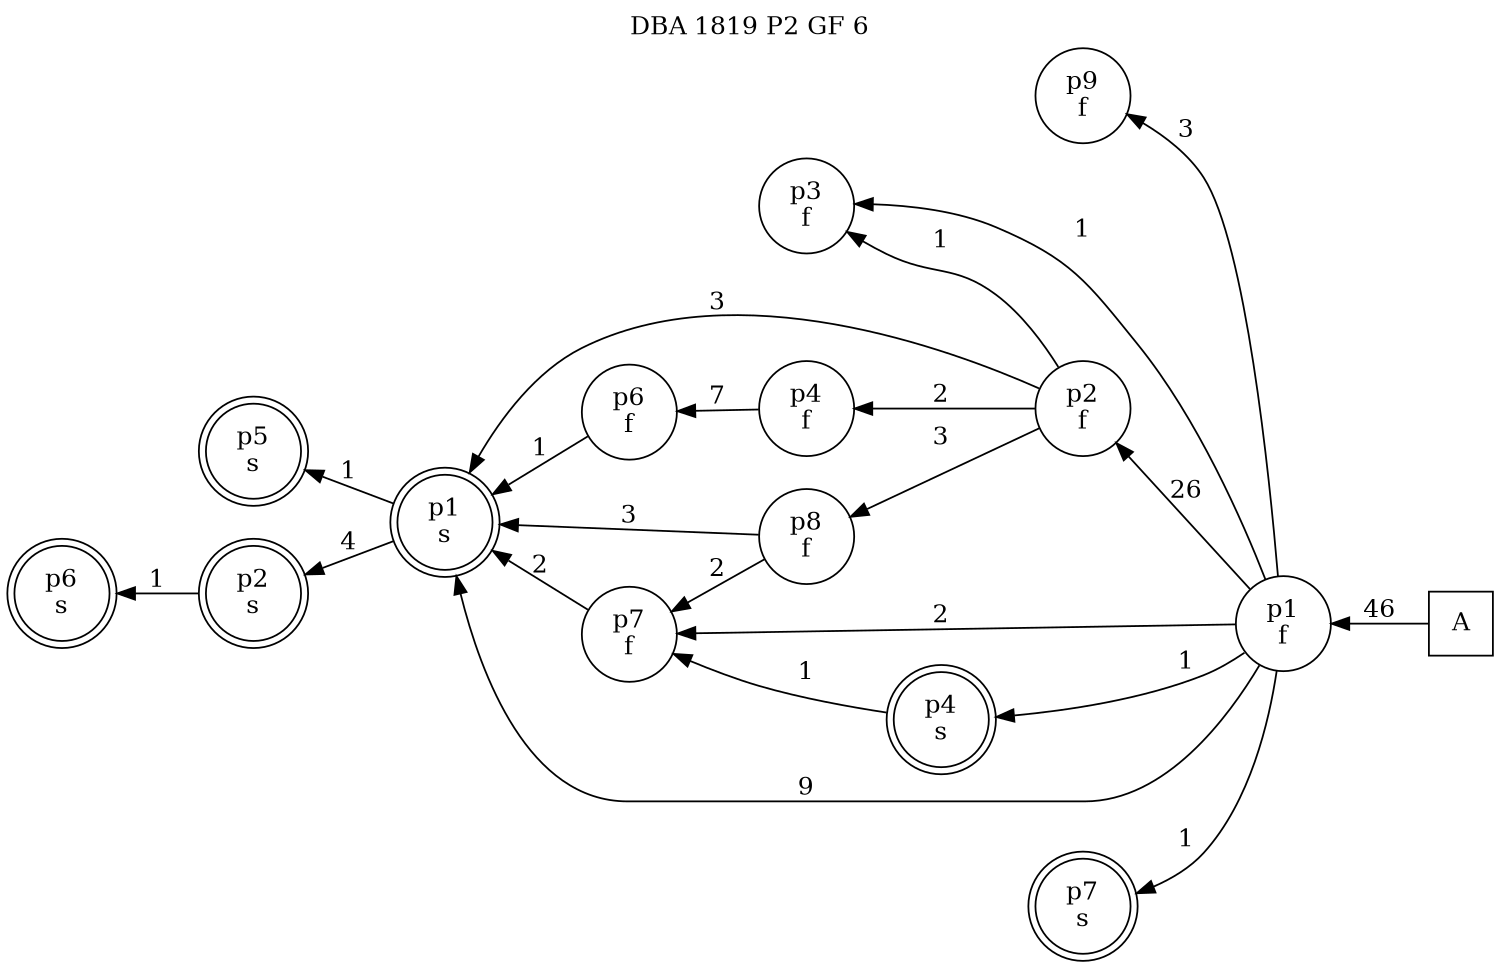 digraph DBA_1819_P2_GF_6_GOOD {
labelloc="tl"
label= " DBA 1819 P2 GF 6 "
rankdir="RL";
graph [ size=" 10 , 10 !"]

"A" [shape="square" label="A"]
"p1_f" [shape="circle" label="p1
f"]
"p9_f" [shape="circle" label="p9
f"]
"p2_f" [shape="circle" label="p2
f"]
"p8_f" [shape="circle" label="p8
f"]
"p3_f" [shape="circle" label="p3
f"]
"p7_f" [shape="circle" label="p7
f"]
"p1_s" [shape="doublecircle" label="p1
s"]
"p4_s" [shape="doublecircle" label="p4
s"]
"p5_s" [shape="doublecircle" label="p5
s"]
"p2_s" [shape="doublecircle" label="p2
s"]
"p6_s" [shape="doublecircle" label="p6
s"]
"p4_f" [shape="circle" label="p4
f"]
"p6_f" [shape="circle" label="p6
f"]
"p7_s" [shape="doublecircle" label="p7
s"]
"A" -> "p1_f" [ label=46]
"p1_f" -> "p9_f" [ label=3]
"p1_f" -> "p2_f" [ label=26]
"p1_f" -> "p3_f" [ label=1]
"p1_f" -> "p7_f" [ label=2]
"p1_f" -> "p1_s" [ label=9]
"p1_f" -> "p4_s" [ label=1]
"p1_f" -> "p7_s" [ label=1]
"p2_f" -> "p8_f" [ label=3]
"p2_f" -> "p3_f" [ label=1]
"p2_f" -> "p1_s" [ label=3]
"p2_f" -> "p4_f" [ label=2]
"p8_f" -> "p7_f" [ label=2]
"p8_f" -> "p1_s" [ label=3]
"p7_f" -> "p1_s" [ label=2]
"p1_s" -> "p5_s" [ label=1]
"p1_s" -> "p2_s" [ label=4]
"p4_s" -> "p7_f" [ label=1]
"p2_s" -> "p6_s" [ label=1]
"p4_f" -> "p6_f" [ label=7]
"p6_f" -> "p1_s" [ label=1]
}

